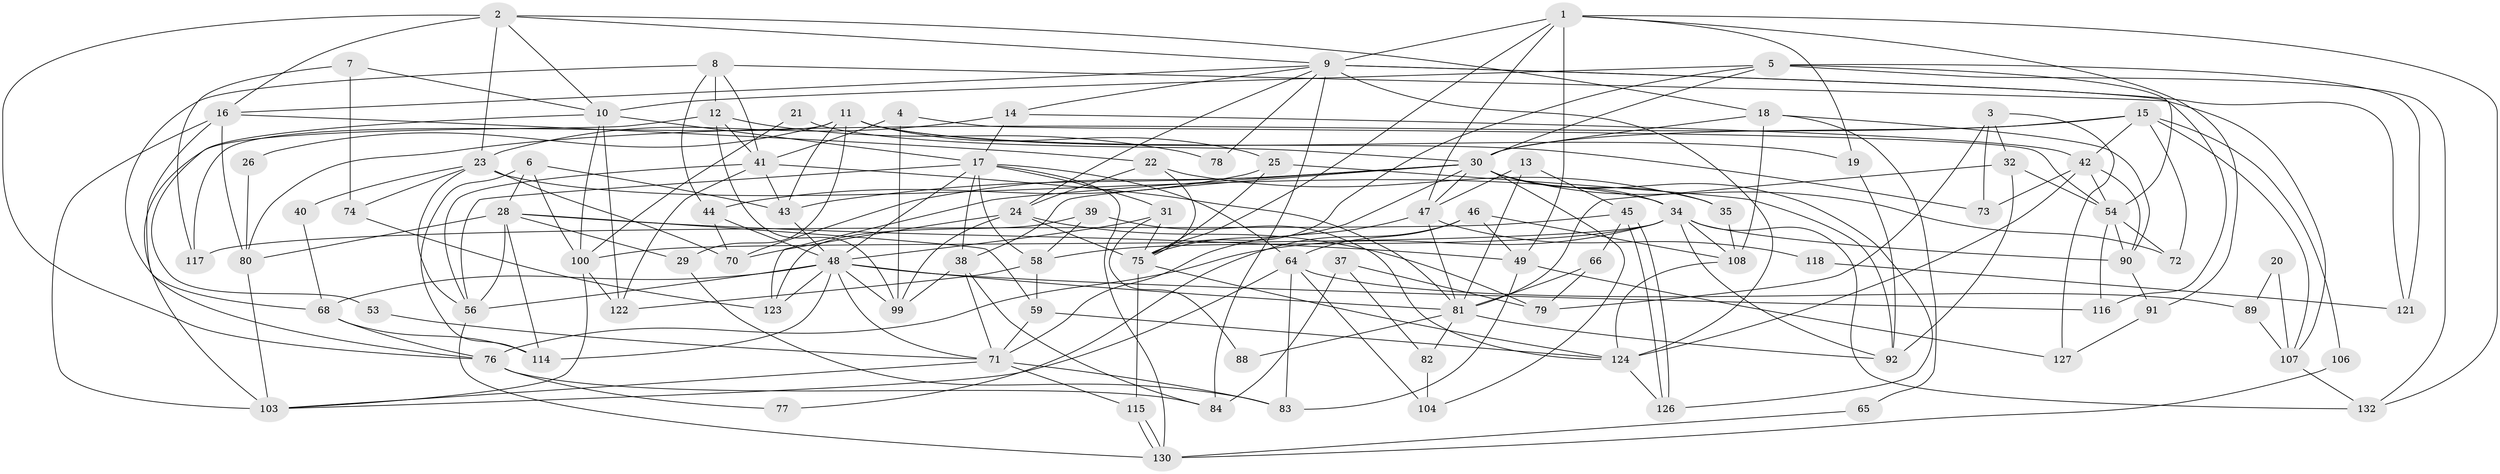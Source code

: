 // original degree distribution, {4: 0.27007299270072993, 6: 0.10218978102189781, 3: 0.22627737226277372, 5: 0.24817518248175183, 2: 0.1386861313868613, 8: 0.0072992700729927005, 7: 0.0072992700729927005}
// Generated by graph-tools (version 1.1) at 2025/19/03/04/25 18:19:02]
// undirected, 95 vertices, 226 edges
graph export_dot {
graph [start="1"]
  node [color=gray90,style=filled];
  1 [super="+27"];
  2;
  3;
  4;
  5 [super="+63"];
  6;
  7;
  8;
  9 [super="+52+62"];
  10 [super="+60"];
  11 [super="+50+95"];
  12 [super="+85"];
  13;
  14;
  15 [super="+61"];
  16 [super="+69"];
  17 [super="+87"];
  18 [super="+55"];
  19;
  20;
  21;
  22;
  23 [super="+86"];
  24 [super="+125"];
  25;
  26;
  28 [super="+33"];
  29;
  30 [super="+36+67"];
  31;
  32;
  34 [super="+119+101"];
  35;
  37;
  38;
  39;
  40;
  41 [super="+109"];
  42 [super="+57"];
  43;
  44;
  45;
  46;
  47;
  48 [super="+97+94"];
  49 [super="+51"];
  53;
  54 [super="+112"];
  56 [super="+98"];
  58;
  59 [super="+137"];
  64;
  65;
  66;
  68;
  70 [super="+113"];
  71 [super="+102"];
  72;
  73;
  74;
  75 [super="+131"];
  76 [super="+96"];
  77;
  78;
  79;
  80;
  81 [super="+110+93"];
  82;
  83;
  84;
  88;
  89;
  90;
  91;
  92 [super="+120"];
  99;
  100;
  103;
  104;
  106;
  107 [super="+111"];
  108;
  114;
  115;
  116;
  117;
  118;
  121;
  122 [super="+128"];
  123;
  124 [super="+133"];
  126;
  127;
  130;
  132;
  1 -- 47;
  1 -- 75;
  1 -- 19;
  1 -- 49;
  1 -- 132;
  1 -- 9;
  1 -- 91;
  2 -- 9;
  2 -- 23;
  2 -- 76;
  2 -- 16;
  2 -- 10;
  2 -- 18;
  3 -- 32;
  3 -- 73;
  3 -- 79;
  3 -- 127;
  4 -- 99;
  4 -- 54;
  4 -- 41;
  5 -- 54;
  5 -- 75;
  5 -- 121;
  5 -- 132;
  5 -- 10;
  5 -- 30;
  6 -- 114;
  6 -- 28;
  6 -- 43;
  6 -- 100;
  7 -- 10;
  7 -- 74;
  7 -- 117;
  8 -- 44;
  8 -- 12;
  8 -- 68;
  8 -- 107;
  8 -- 41;
  9 -- 24;
  9 -- 78;
  9 -- 124;
  9 -- 16;
  9 -- 121;
  9 -- 116;
  9 -- 84;
  9 -- 14;
  10 -- 122 [weight=2];
  10 -- 100;
  10 -- 53;
  10 -- 17;
  11 -- 19;
  11 -- 73;
  11 -- 25;
  11 -- 117;
  11 -- 26;
  11 -- 43;
  11 -- 29;
  12 -- 99;
  12 -- 78;
  12 -- 41;
  12 -- 103;
  13 -- 45;
  13 -- 47;
  13 -- 81;
  14 -- 23;
  14 -- 17;
  14 -- 42;
  15 -- 30;
  15 -- 42;
  15 -- 72;
  15 -- 106;
  15 -- 80;
  15 -- 107;
  16 -- 22;
  16 -- 103;
  16 -- 76;
  16 -- 80;
  17 -- 58;
  17 -- 38;
  17 -- 130;
  17 -- 64;
  17 -- 31;
  17 -- 56;
  17 -- 48;
  18 -- 108;
  18 -- 65;
  18 -- 90;
  18 -- 30;
  19 -- 92;
  20 -- 89;
  20 -- 107;
  21 -- 100;
  21 -- 30 [weight=2];
  22 -- 24;
  22 -- 75;
  22 -- 35;
  23 -- 40;
  23 -- 74;
  23 -- 56;
  23 -- 34;
  23 -- 70;
  24 -- 79;
  24 -- 75;
  24 -- 99;
  24 -- 70;
  25 -- 92;
  25 -- 44;
  25 -- 75;
  26 -- 80;
  28 -- 59;
  28 -- 29;
  28 -- 114;
  28 -- 80;
  28 -- 49;
  28 -- 56;
  29 -- 83;
  30 -- 34 [weight=2];
  30 -- 35;
  30 -- 38;
  30 -- 70;
  30 -- 72;
  30 -- 104;
  30 -- 75;
  30 -- 43;
  30 -- 126;
  30 -- 123;
  30 -- 47;
  31 -- 48;
  31 -- 88;
  31 -- 75;
  32 -- 54;
  32 -- 81 [weight=2];
  32 -- 92;
  34 -- 132;
  34 -- 90;
  34 -- 76;
  34 -- 92 [weight=2];
  34 -- 108;
  34 -- 100;
  34 -- 58;
  35 -- 108;
  37 -- 79;
  37 -- 82;
  37 -- 84;
  38 -- 84;
  38 -- 99;
  38 -- 71;
  39 -- 124;
  39 -- 123;
  39 -- 58;
  40 -- 68;
  41 -- 81;
  41 -- 122;
  41 -- 56;
  41 -- 43;
  42 -- 54;
  42 -- 90;
  42 -- 73;
  42 -- 124;
  43 -- 48;
  44 -- 48;
  44 -- 70;
  45 -- 117;
  45 -- 126;
  45 -- 126;
  45 -- 66;
  46 -- 64;
  46 -- 77;
  46 -- 108;
  46 -- 49;
  47 -- 71;
  47 -- 118;
  47 -- 81;
  48 -- 68;
  48 -- 99;
  48 -- 81;
  48 -- 123;
  48 -- 116;
  48 -- 71;
  48 -- 56;
  48 -- 114;
  49 -- 83;
  49 -- 127;
  53 -- 71;
  54 -- 116;
  54 -- 90;
  54 -- 72;
  56 -- 130;
  58 -- 59;
  58 -- 122;
  59 -- 71;
  59 -- 124;
  64 -- 103;
  64 -- 83;
  64 -- 89;
  64 -- 104;
  65 -- 130;
  66 -- 79;
  66 -- 81;
  68 -- 114;
  68 -- 76;
  71 -- 115;
  71 -- 83;
  71 -- 103;
  74 -- 123;
  75 -- 115;
  75 -- 124;
  76 -- 77;
  76 -- 84;
  80 -- 103;
  81 -- 82;
  81 -- 88;
  81 -- 92;
  82 -- 104;
  89 -- 107;
  90 -- 91;
  91 -- 127;
  100 -- 103;
  100 -- 122;
  106 -- 130;
  107 -- 132;
  108 -- 124;
  115 -- 130;
  115 -- 130;
  118 -- 121;
  124 -- 126;
}

